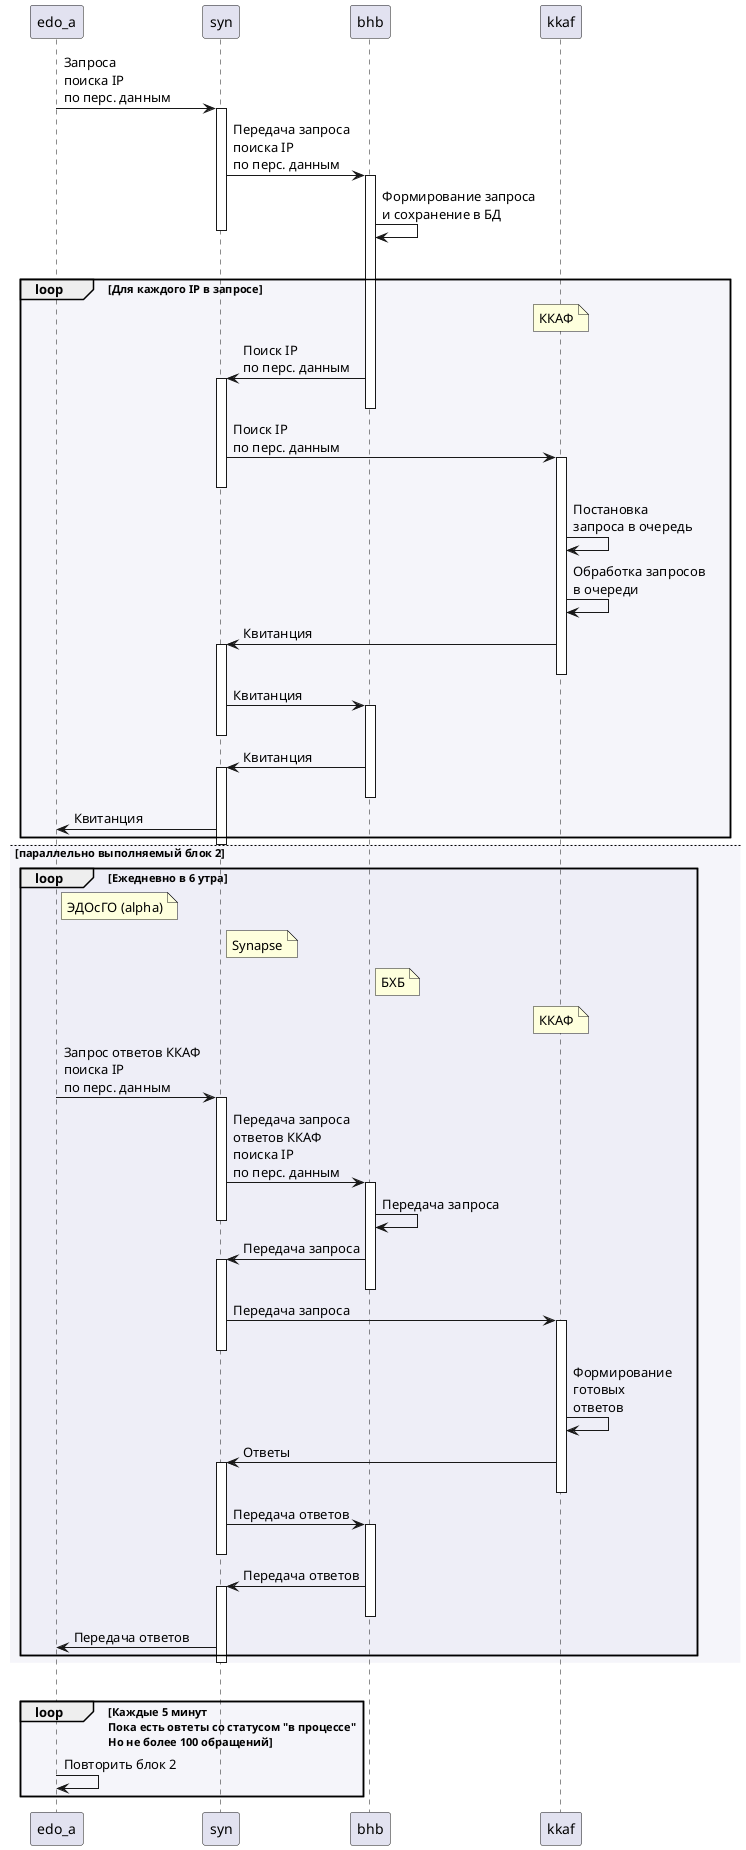 @startuml Запросы в ККАФ


edo_a -> syn++: Запроса \nпоиска IP \nпо перс. данным
syn -> bhb++: Передача запроса \nпоиска IP \nпо перс. данным
bhb -> bhb: Формирование запроса \nи сохранение в БД
deactivate syn
skinparam SequenceGroupBodyBackgroundColor E0E0F050
par параллельно выполняемый блок 1
loop Для каждого IP в запросе
note over kkaf
    ККАФ
end note
bhb -> syn++: Поиск IP \nпо перс. данным
deactivate bhb
syn -> kkaf++: Поиск IP \nпо перс. данным
deactivate syn
kkaf -> kkaf: Постановка \nзапроса в очередь
kkaf -> kkaf: Обработка запросов \nв очереди
kkaf -> syn++: Квитанция
deactivate kkaf
syn -> bhb++: Квитанция
deactivate syn
bhb -> syn++: Квитанция
deactivate bhb
syn -> edo_a: Квитанция
end
deactivate syn

else параллельно выполняемый блок 2
loop Ежедневно в 6 утра
note right edo_a
    ЭДОсГО (alpha)
end note
note right syn
    Synapse
end note
note right bhb
    БХБ
end note
note over kkaf
    ККАФ
end note
edo_a -> syn++: Запрос ответов ККАФ \nпоиска IP \nпо перс. данным
syn -> bhb++: Передача запроса \nответов ККАФ \nпоиска IP \nпо перс. данным
bhb -> bhb: Передача запроса
deactivate syn
bhb -> syn++: Передача запроса
deactivate bhb
syn -> kkaf++: Передача запроса
deactivate syn
kkaf -> kkaf: Формирование \nготовых \nответов
kkaf -> syn++: Ответы
deactivate kkaf
syn -> bhb++: Передача ответов
deactivate syn
bhb -> syn++: Передача ответов
deactivate bhb
syn -> edo_a: Передача ответов
end
deactivate syn
else параллельно выполняемый блок 3 \nЕсли есть ответы со статусом "в процессе"
loop Каждые 5 минут \nПока есть овтеты со статусом "в процессе" \nНо не более 100 обращений
edo_a ->edo_a: Повторить блок 2
end
skinparam SequenceGroupBodyBackgroundColor FFFFFF88

@enduml